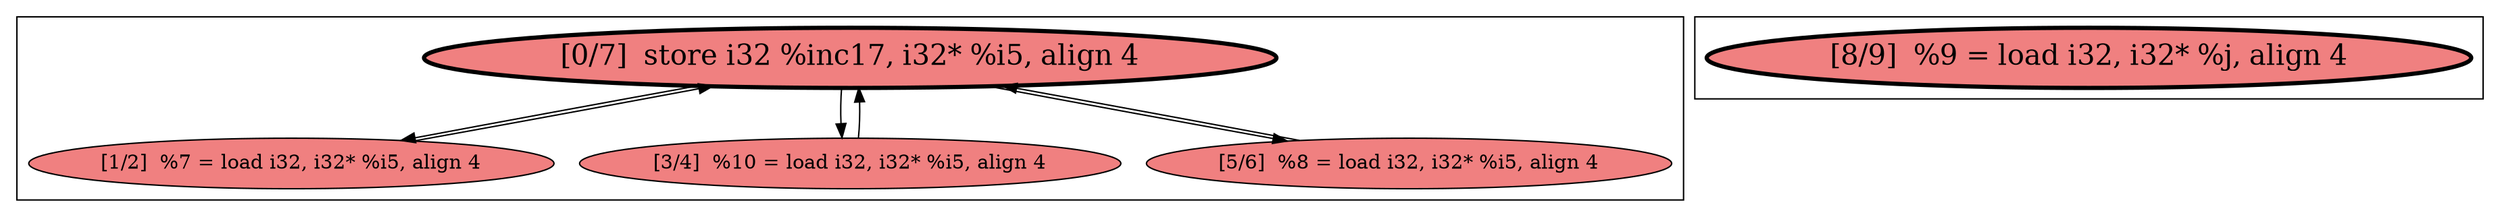 
digraph G {



node528->node529 [ ]
node529->node528 [ ]
node527->node528 [ ]
node528->node527 [ ]
node526->node528 [ ]
node528->node526 [ ]


subgraph cluster1 {


node530 [penwidth=3.0,fontsize=20,fillcolor=lightcoral,label="[8/9]  %9 = load i32, i32* %j, align 4",shape=ellipse,style=filled ]



}

subgraph cluster0 {


node529 [fillcolor=lightcoral,label="[1/2]  %7 = load i32, i32* %i5, align 4",shape=ellipse,style=filled ]
node528 [penwidth=3.0,fontsize=20,fillcolor=lightcoral,label="[0/7]  store i32 %inc17, i32* %i5, align 4",shape=ellipse,style=filled ]
node526 [fillcolor=lightcoral,label="[5/6]  %8 = load i32, i32* %i5, align 4",shape=ellipse,style=filled ]
node527 [fillcolor=lightcoral,label="[3/4]  %10 = load i32, i32* %i5, align 4",shape=ellipse,style=filled ]



}

}
